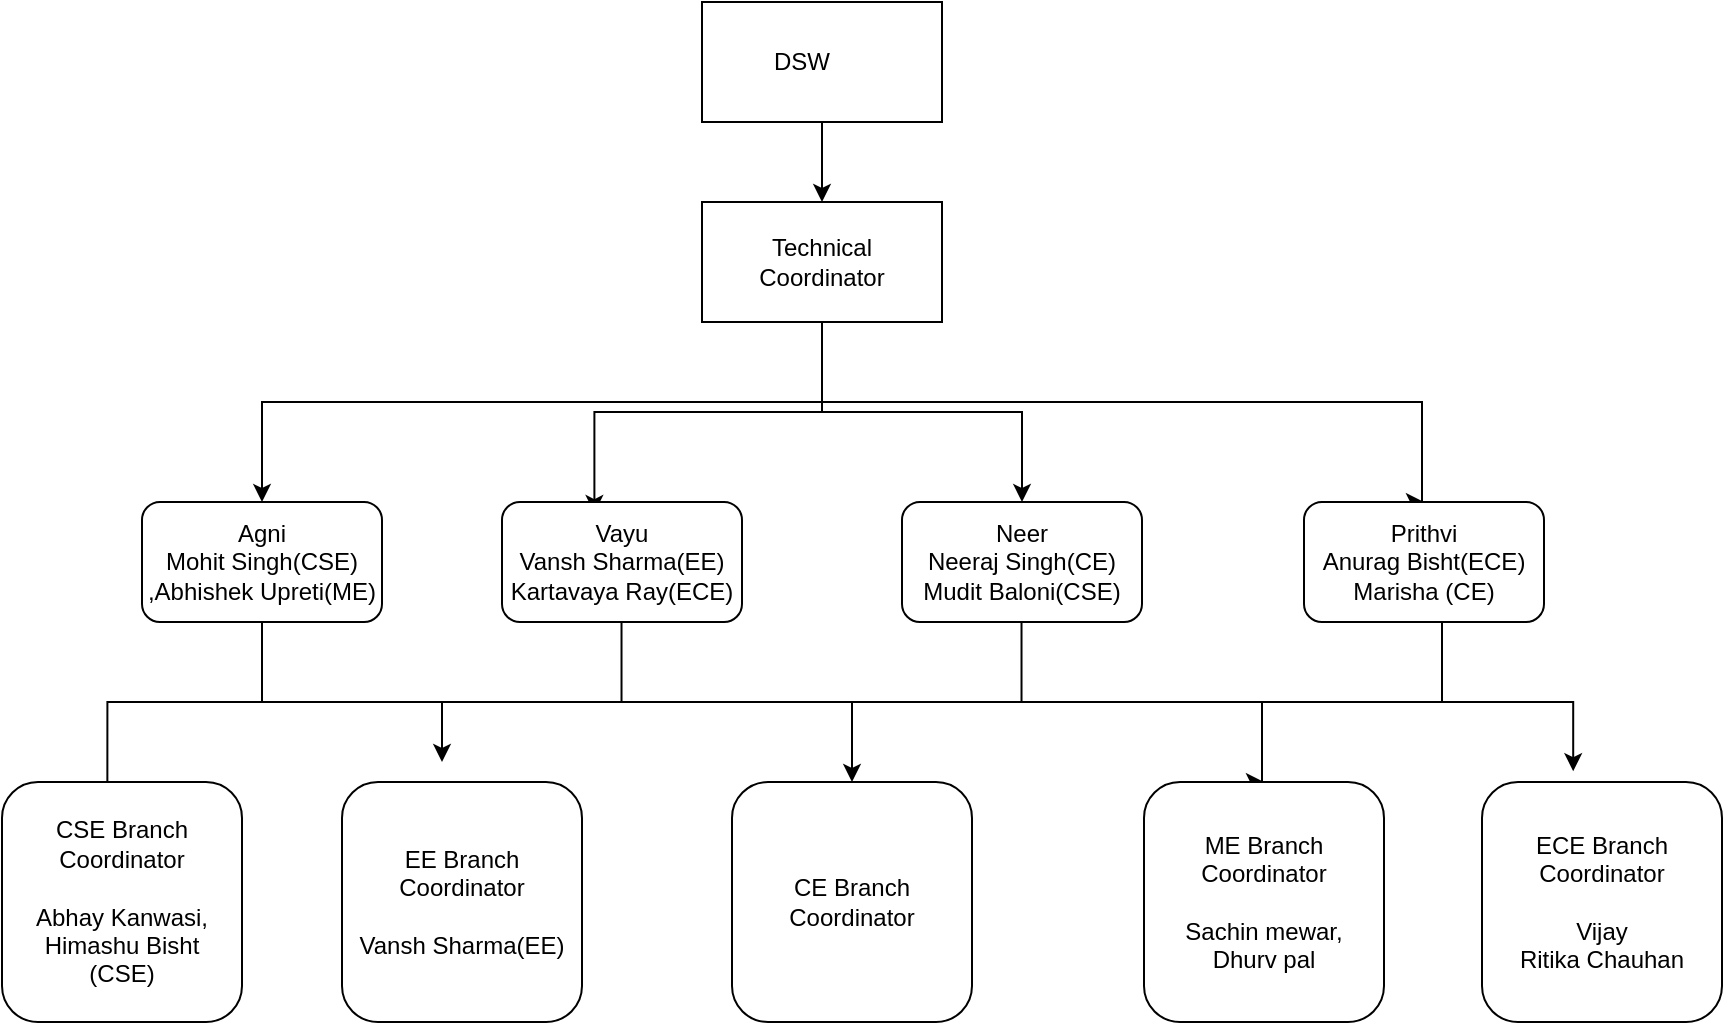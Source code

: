 <mxfile version="21.0.8" type="github">
  <diagram name="Page-1" id="ccb-cQWHU46zXR0AhaRt">
    <mxGraphModel dx="1418" dy="808" grid="1" gridSize="10" guides="1" tooltips="1" connect="1" arrows="1" fold="1" page="1" pageScale="1" pageWidth="850" pageHeight="1100" math="0" shadow="0">
      <root>
        <mxCell id="0" />
        <mxCell id="1" parent="0" />
        <mxCell id="oVi_PDwk5js5EuQrQIjU-14" style="edgeStyle=orthogonalEdgeStyle;rounded=0;orthogonalLoop=1;jettySize=auto;html=1;" edge="1" parent="1" source="oVi_PDwk5js5EuQrQIjU-1" target="oVi_PDwk5js5EuQrQIjU-2">
          <mxGeometry relative="1" as="geometry" />
        </mxCell>
        <mxCell id="oVi_PDwk5js5EuQrQIjU-1" value="" style="rounded=0;whiteSpace=wrap;html=1;" vertex="1" parent="1">
          <mxGeometry x="350" y="110" width="120" height="60" as="geometry" />
        </mxCell>
        <mxCell id="oVi_PDwk5js5EuQrQIjU-15" style="edgeStyle=orthogonalEdgeStyle;rounded=0;orthogonalLoop=1;jettySize=auto;html=1;entryX=0.5;entryY=0;entryDx=0;entryDy=0;" edge="1" parent="1" source="oVi_PDwk5js5EuQrQIjU-2" target="oVi_PDwk5js5EuQrQIjU-3">
          <mxGeometry relative="1" as="geometry">
            <Array as="points">
              <mxPoint x="410" y="310" />
              <mxPoint x="130" y="310" />
            </Array>
          </mxGeometry>
        </mxCell>
        <mxCell id="oVi_PDwk5js5EuQrQIjU-16" style="edgeStyle=orthogonalEdgeStyle;rounded=0;orthogonalLoop=1;jettySize=auto;html=1;entryX=0.385;entryY=0.092;entryDx=0;entryDy=0;entryPerimeter=0;" edge="1" parent="1" source="oVi_PDwk5js5EuQrQIjU-2" target="oVi_PDwk5js5EuQrQIjU-4">
          <mxGeometry relative="1" as="geometry" />
        </mxCell>
        <mxCell id="oVi_PDwk5js5EuQrQIjU-17" style="edgeStyle=orthogonalEdgeStyle;rounded=0;orthogonalLoop=1;jettySize=auto;html=1;entryX=0.5;entryY=0;entryDx=0;entryDy=0;" edge="1" parent="1" source="oVi_PDwk5js5EuQrQIjU-2" target="oVi_PDwk5js5EuQrQIjU-5">
          <mxGeometry relative="1" as="geometry" />
        </mxCell>
        <mxCell id="oVi_PDwk5js5EuQrQIjU-19" style="edgeStyle=orthogonalEdgeStyle;rounded=0;orthogonalLoop=1;jettySize=auto;html=1;entryX=0.5;entryY=0;entryDx=0;entryDy=0;" edge="1" parent="1" source="oVi_PDwk5js5EuQrQIjU-2" target="oVi_PDwk5js5EuQrQIjU-6">
          <mxGeometry relative="1" as="geometry">
            <Array as="points">
              <mxPoint x="410" y="310" />
              <mxPoint x="710" y="310" />
            </Array>
          </mxGeometry>
        </mxCell>
        <mxCell id="oVi_PDwk5js5EuQrQIjU-2" value="&lt;div&gt;Technical &lt;br&gt;&lt;/div&gt;&lt;div&gt;Coordinator&lt;/div&gt;" style="rounded=0;whiteSpace=wrap;html=1;" vertex="1" parent="1">
          <mxGeometry x="350" y="210" width="120" height="60" as="geometry" />
        </mxCell>
        <mxCell id="oVi_PDwk5js5EuQrQIjU-20" style="edgeStyle=orthogonalEdgeStyle;rounded=0;orthogonalLoop=1;jettySize=auto;html=1;entryX=0.439;entryY=0.092;entryDx=0;entryDy=0;entryPerimeter=0;" edge="1" parent="1" source="oVi_PDwk5js5EuQrQIjU-3" target="oVi_PDwk5js5EuQrQIjU-8">
          <mxGeometry relative="1" as="geometry" />
        </mxCell>
        <mxCell id="oVi_PDwk5js5EuQrQIjU-21" style="edgeStyle=orthogonalEdgeStyle;rounded=0;orthogonalLoop=1;jettySize=auto;html=1;" edge="1" parent="1" source="oVi_PDwk5js5EuQrQIjU-3">
          <mxGeometry relative="1" as="geometry">
            <mxPoint x="220" y="490" as="targetPoint" />
            <Array as="points">
              <mxPoint x="130" y="460" />
              <mxPoint x="220" y="460" />
            </Array>
          </mxGeometry>
        </mxCell>
        <mxCell id="oVi_PDwk5js5EuQrQIjU-22" style="edgeStyle=orthogonalEdgeStyle;rounded=0;orthogonalLoop=1;jettySize=auto;html=1;entryX=0.5;entryY=0;entryDx=0;entryDy=0;" edge="1" parent="1" source="oVi_PDwk5js5EuQrQIjU-3" target="oVi_PDwk5js5EuQrQIjU-10">
          <mxGeometry relative="1" as="geometry">
            <Array as="points">
              <mxPoint x="130" y="460" />
              <mxPoint x="425" y="460" />
            </Array>
          </mxGeometry>
        </mxCell>
        <mxCell id="oVi_PDwk5js5EuQrQIjU-23" style="edgeStyle=orthogonalEdgeStyle;rounded=0;orthogonalLoop=1;jettySize=auto;html=1;entryX=0.5;entryY=0;entryDx=0;entryDy=0;" edge="1" parent="1" source="oVi_PDwk5js5EuQrQIjU-3" target="oVi_PDwk5js5EuQrQIjU-11">
          <mxGeometry relative="1" as="geometry">
            <Array as="points">
              <mxPoint x="130" y="460" />
              <mxPoint x="630" y="460" />
            </Array>
          </mxGeometry>
        </mxCell>
        <mxCell id="oVi_PDwk5js5EuQrQIjU-24" style="edgeStyle=orthogonalEdgeStyle;rounded=0;orthogonalLoop=1;jettySize=auto;html=1;entryX=0.38;entryY=-0.045;entryDx=0;entryDy=0;entryPerimeter=0;" edge="1" parent="1" source="oVi_PDwk5js5EuQrQIjU-3" target="oVi_PDwk5js5EuQrQIjU-12">
          <mxGeometry relative="1" as="geometry">
            <Array as="points">
              <mxPoint x="130" y="460" />
              <mxPoint x="786" y="460" />
            </Array>
          </mxGeometry>
        </mxCell>
        <mxCell id="oVi_PDwk5js5EuQrQIjU-3" value="&lt;div&gt;Agni&lt;/div&gt;&lt;div&gt;Mohit Singh(CSE)&lt;br&gt;&lt;/div&gt;&lt;div&gt;,Abhishek Upreti(ME)&lt;br&gt;&lt;/div&gt;" style="rounded=1;whiteSpace=wrap;html=1;" vertex="1" parent="1">
          <mxGeometry x="70" y="360" width="120" height="60" as="geometry" />
        </mxCell>
        <mxCell id="oVi_PDwk5js5EuQrQIjU-4" value="&lt;div&gt;Vayu&lt;/div&gt;&lt;div&gt;Vansh Sharma(EE)&lt;/div&gt;&lt;div&gt;Kartavaya Ray(ECE)&lt;br&gt;&lt;/div&gt;" style="rounded=1;whiteSpace=wrap;html=1;" vertex="1" parent="1">
          <mxGeometry x="250" y="360" width="120" height="60" as="geometry" />
        </mxCell>
        <mxCell id="oVi_PDwk5js5EuQrQIjU-5" value="&lt;div&gt;Neer&lt;/div&gt;&lt;div&gt;Neeraj Singh(CE)&lt;/div&gt;&lt;div&gt;Mudit Baloni(CSE)&lt;br&gt;&lt;/div&gt;" style="rounded=1;whiteSpace=wrap;html=1;" vertex="1" parent="1">
          <mxGeometry x="450" y="360" width="120" height="60" as="geometry" />
        </mxCell>
        <mxCell id="oVi_PDwk5js5EuQrQIjU-6" value="&lt;div&gt;Prithvi&lt;/div&gt;&lt;div&gt;Anurag Bisht(ECE)&lt;/div&gt;&lt;div&gt;Marisha (CE)&lt;br&gt;&lt;/div&gt;" style="rounded=1;whiteSpace=wrap;html=1;" vertex="1" parent="1">
          <mxGeometry x="651" y="360" width="120" height="60" as="geometry" />
        </mxCell>
        <mxCell id="oVi_PDwk5js5EuQrQIjU-8" value="&lt;div&gt;CSE Branch Coordinator&lt;/div&gt;&lt;div&gt;&lt;br&gt;&lt;/div&gt;&lt;div&gt;Abhay Kanwasi,&lt;/div&gt;&lt;div&gt;Himashu Bisht&lt;br&gt;&lt;/div&gt;(CSE)" style="rounded=1;whiteSpace=wrap;html=1;" vertex="1" parent="1">
          <mxGeometry y="500" width="120" height="120" as="geometry" />
        </mxCell>
        <mxCell id="oVi_PDwk5js5EuQrQIjU-9" value="&lt;div&gt;EE Branch Coordinator&lt;/div&gt;&lt;div&gt;&lt;br&gt;&lt;/div&gt;Vansh Sharma(EE)" style="rounded=1;whiteSpace=wrap;html=1;" vertex="1" parent="1">
          <mxGeometry x="170" y="500" width="120" height="120" as="geometry" />
        </mxCell>
        <mxCell id="oVi_PDwk5js5EuQrQIjU-10" value="CE Branch Coordinator" style="rounded=1;whiteSpace=wrap;html=1;" vertex="1" parent="1">
          <mxGeometry x="365" y="500" width="120" height="120" as="geometry" />
        </mxCell>
        <mxCell id="oVi_PDwk5js5EuQrQIjU-11" value="&lt;div&gt;ME Branch Coordinator&lt;/div&gt;&lt;div&gt;&lt;br&gt;&lt;/div&gt;&lt;div&gt;Sachin mewar,&lt;/div&gt;&lt;div&gt;Dhurv pal &lt;br&gt;&lt;/div&gt;" style="rounded=1;whiteSpace=wrap;html=1;" vertex="1" parent="1">
          <mxGeometry x="571" y="500" width="120" height="120" as="geometry" />
        </mxCell>
        <mxCell id="oVi_PDwk5js5EuQrQIjU-12" value="&lt;div&gt;ECE Branch Coordinator&lt;/div&gt;&lt;div&gt;&lt;br&gt;&lt;/div&gt;&lt;div&gt;Vijay&lt;/div&gt;&lt;div&gt;Ritika Chauhan&lt;br&gt; &lt;/div&gt;" style="rounded=1;whiteSpace=wrap;html=1;" vertex="1" parent="1">
          <mxGeometry x="740" y="500" width="120" height="120" as="geometry" />
        </mxCell>
        <mxCell id="oVi_PDwk5js5EuQrQIjU-13" value="DSW" style="text;html=1;strokeColor=none;fillColor=none;align=center;verticalAlign=middle;whiteSpace=wrap;rounded=0;" vertex="1" parent="1">
          <mxGeometry x="370" y="125" width="60" height="30" as="geometry" />
        </mxCell>
        <mxCell id="oVi_PDwk5js5EuQrQIjU-28" value="" style="endArrow=none;html=1;rounded=0;" edge="1" parent="1">
          <mxGeometry width="50" height="50" relative="1" as="geometry">
            <mxPoint x="309.76" y="460" as="sourcePoint" />
            <mxPoint x="309.76" y="420" as="targetPoint" />
          </mxGeometry>
        </mxCell>
        <mxCell id="oVi_PDwk5js5EuQrQIjU-29" value="" style="endArrow=none;html=1;rounded=0;" edge="1" parent="1">
          <mxGeometry width="50" height="50" relative="1" as="geometry">
            <mxPoint x="509.76" y="460" as="sourcePoint" />
            <mxPoint x="509.76" y="420" as="targetPoint" />
          </mxGeometry>
        </mxCell>
        <mxCell id="oVi_PDwk5js5EuQrQIjU-30" value="" style="endArrow=none;html=1;rounded=0;" edge="1" parent="1">
          <mxGeometry width="50" height="50" relative="1" as="geometry">
            <mxPoint x="720" y="460" as="sourcePoint" />
            <mxPoint x="720" y="420" as="targetPoint" />
          </mxGeometry>
        </mxCell>
      </root>
    </mxGraphModel>
  </diagram>
</mxfile>
